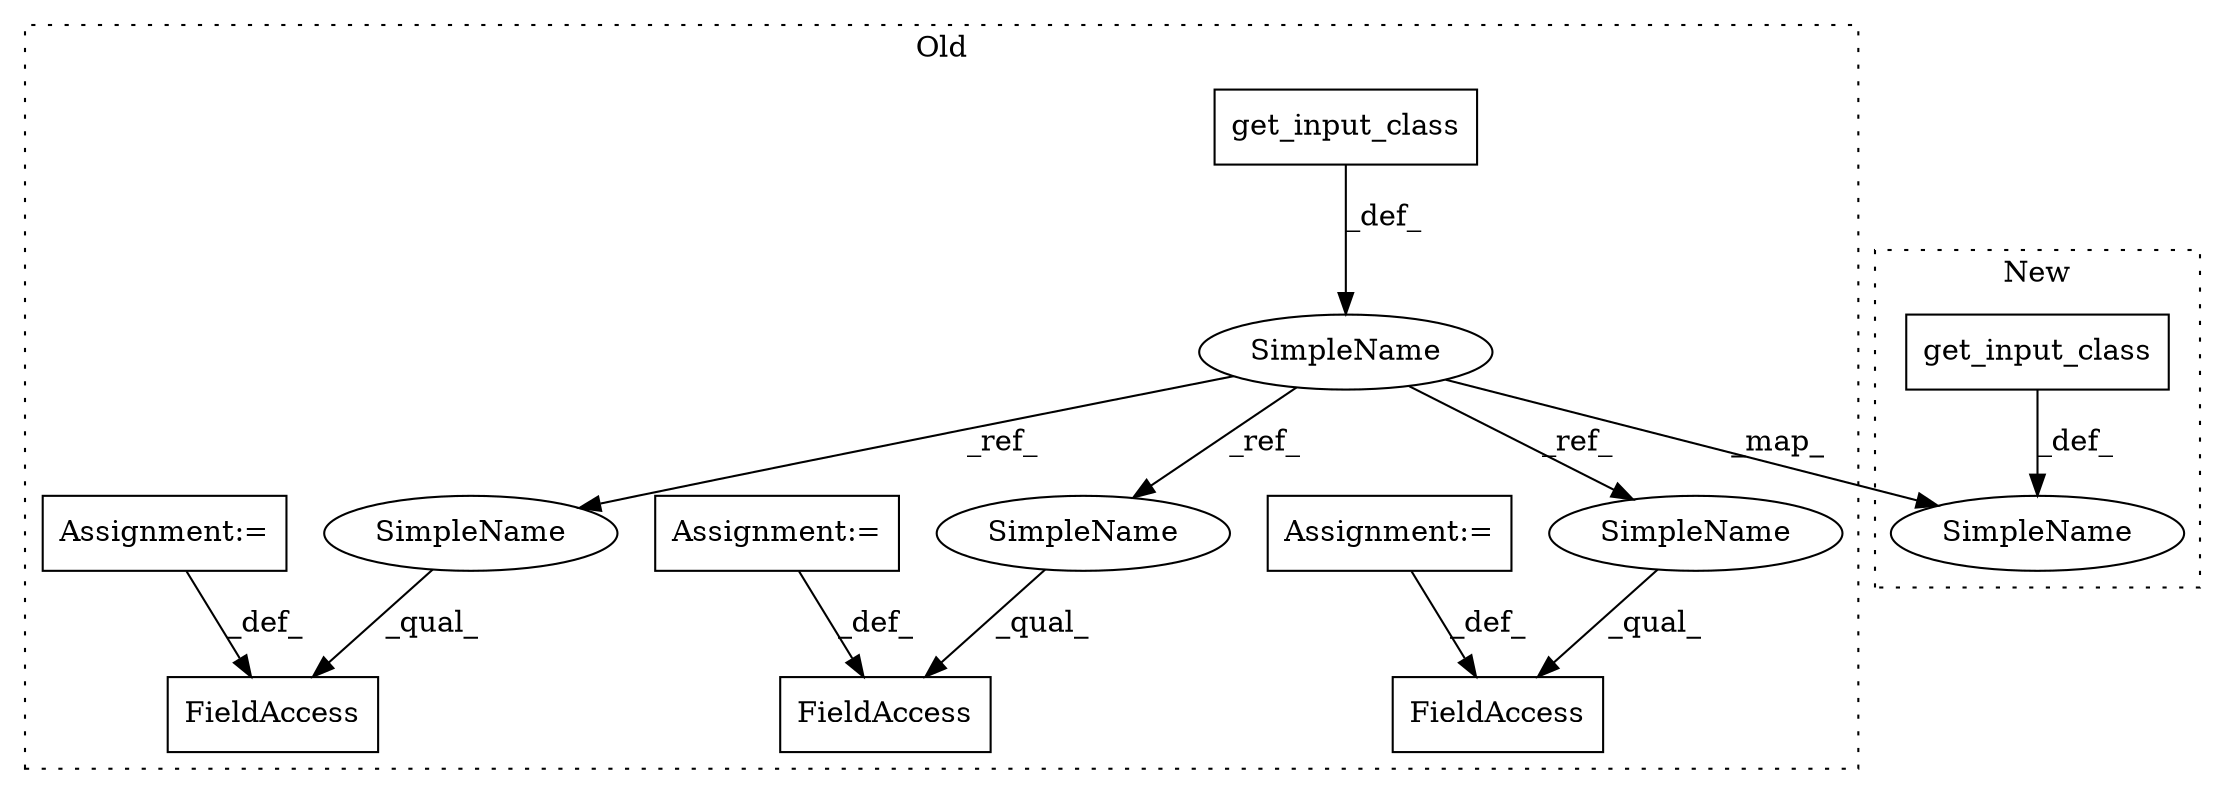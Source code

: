 digraph G {
subgraph cluster0 {
1 [label="get_input_class" a="32" s="8911" l="17" shape="box"];
3 [label="FieldAccess" a="22" s="9022" l="21" shape="box"];
4 [label="FieldAccess" a="22" s="8982" l="23" shape="box"];
5 [label="Assignment:=" a="7" s="9043" l="1" shape="box"];
6 [label="Assignment:=" a="7" s="9005" l="1" shape="box"];
7 [label="FieldAccess" a="22" s="8934" l="27" shape="box"];
8 [label="SimpleName" a="42" s="8900" l="10" shape="ellipse"];
10 [label="Assignment:=" a="7" s="8961" l="1" shape="box"];
11 [label="SimpleName" a="42" s="9022" l="10" shape="ellipse"];
12 [label="SimpleName" a="42" s="8982" l="10" shape="ellipse"];
13 [label="SimpleName" a="42" s="8934" l="10" shape="ellipse"];
label = "Old";
style="dotted";
}
subgraph cluster1 {
2 [label="get_input_class" a="32" s="8831,8884" l="16,1" shape="box"];
9 [label="SimpleName" a="42" s="8820" l="10" shape="ellipse"];
label = "New";
style="dotted";
}
1 -> 8 [label="_def_"];
2 -> 9 [label="_def_"];
5 -> 3 [label="_def_"];
6 -> 4 [label="_def_"];
8 -> 9 [label="_map_"];
8 -> 12 [label="_ref_"];
8 -> 13 [label="_ref_"];
8 -> 11 [label="_ref_"];
10 -> 7 [label="_def_"];
11 -> 3 [label="_qual_"];
12 -> 4 [label="_qual_"];
13 -> 7 [label="_qual_"];
}